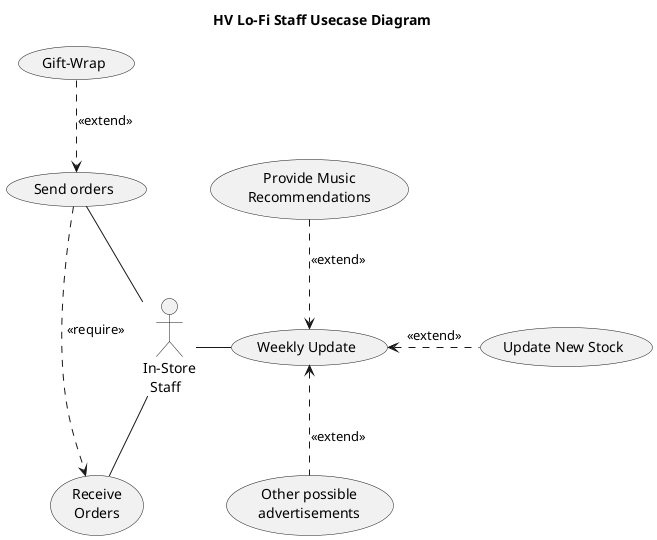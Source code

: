 @startuml Staff_Interactions

title : HV Lo-Fi Staff Usecase Diagram

'actors
:In-Store\n  Staff: as staff

'usecases
(Receive\nOrders) as receive
(Send orders) as send
(Weekly Update) as update
(Provide Music\nRecommendations) as music
(Update New Stock) as stock
(Other possible\nadvertisements) as ads
(Gift-Wrap) as gift

'Diagram Layout
staff--receive
staff-up-send
send.>receive : <<require>>\n\n
staff-update
update<-up.music : <<extend>>
update<.stock : <<extend>>
update<.down-ads : <<extend>>
gift-down.>send : <<extend>>
@enduml